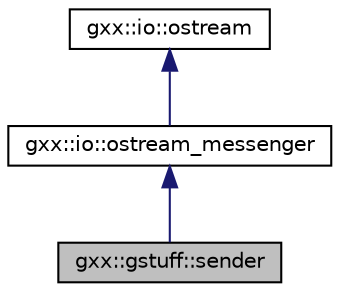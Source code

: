 digraph "gxx::gstuff::sender"
{
  edge [fontname="Helvetica",fontsize="10",labelfontname="Helvetica",labelfontsize="10"];
  node [fontname="Helvetica",fontsize="10",shape=record];
  Node1 [label="gxx::gstuff::sender",height=0.2,width=0.4,color="black", fillcolor="grey75", style="filled", fontcolor="black"];
  Node2 -> Node1 [dir="back",color="midnightblue",fontsize="10",style="solid"];
  Node2 [label="gxx::io::ostream_messenger",height=0.2,width=0.4,color="black", fillcolor="white", style="filled",URL="$classgxx_1_1io_1_1ostream__messenger.html"];
  Node3 -> Node2 [dir="back",color="midnightblue",fontsize="10",style="solid"];
  Node3 [label="gxx::io::ostream",height=0.2,width=0.4,color="black", fillcolor="white", style="filled",URL="$classgxx_1_1io_1_1ostream.html"];
}
